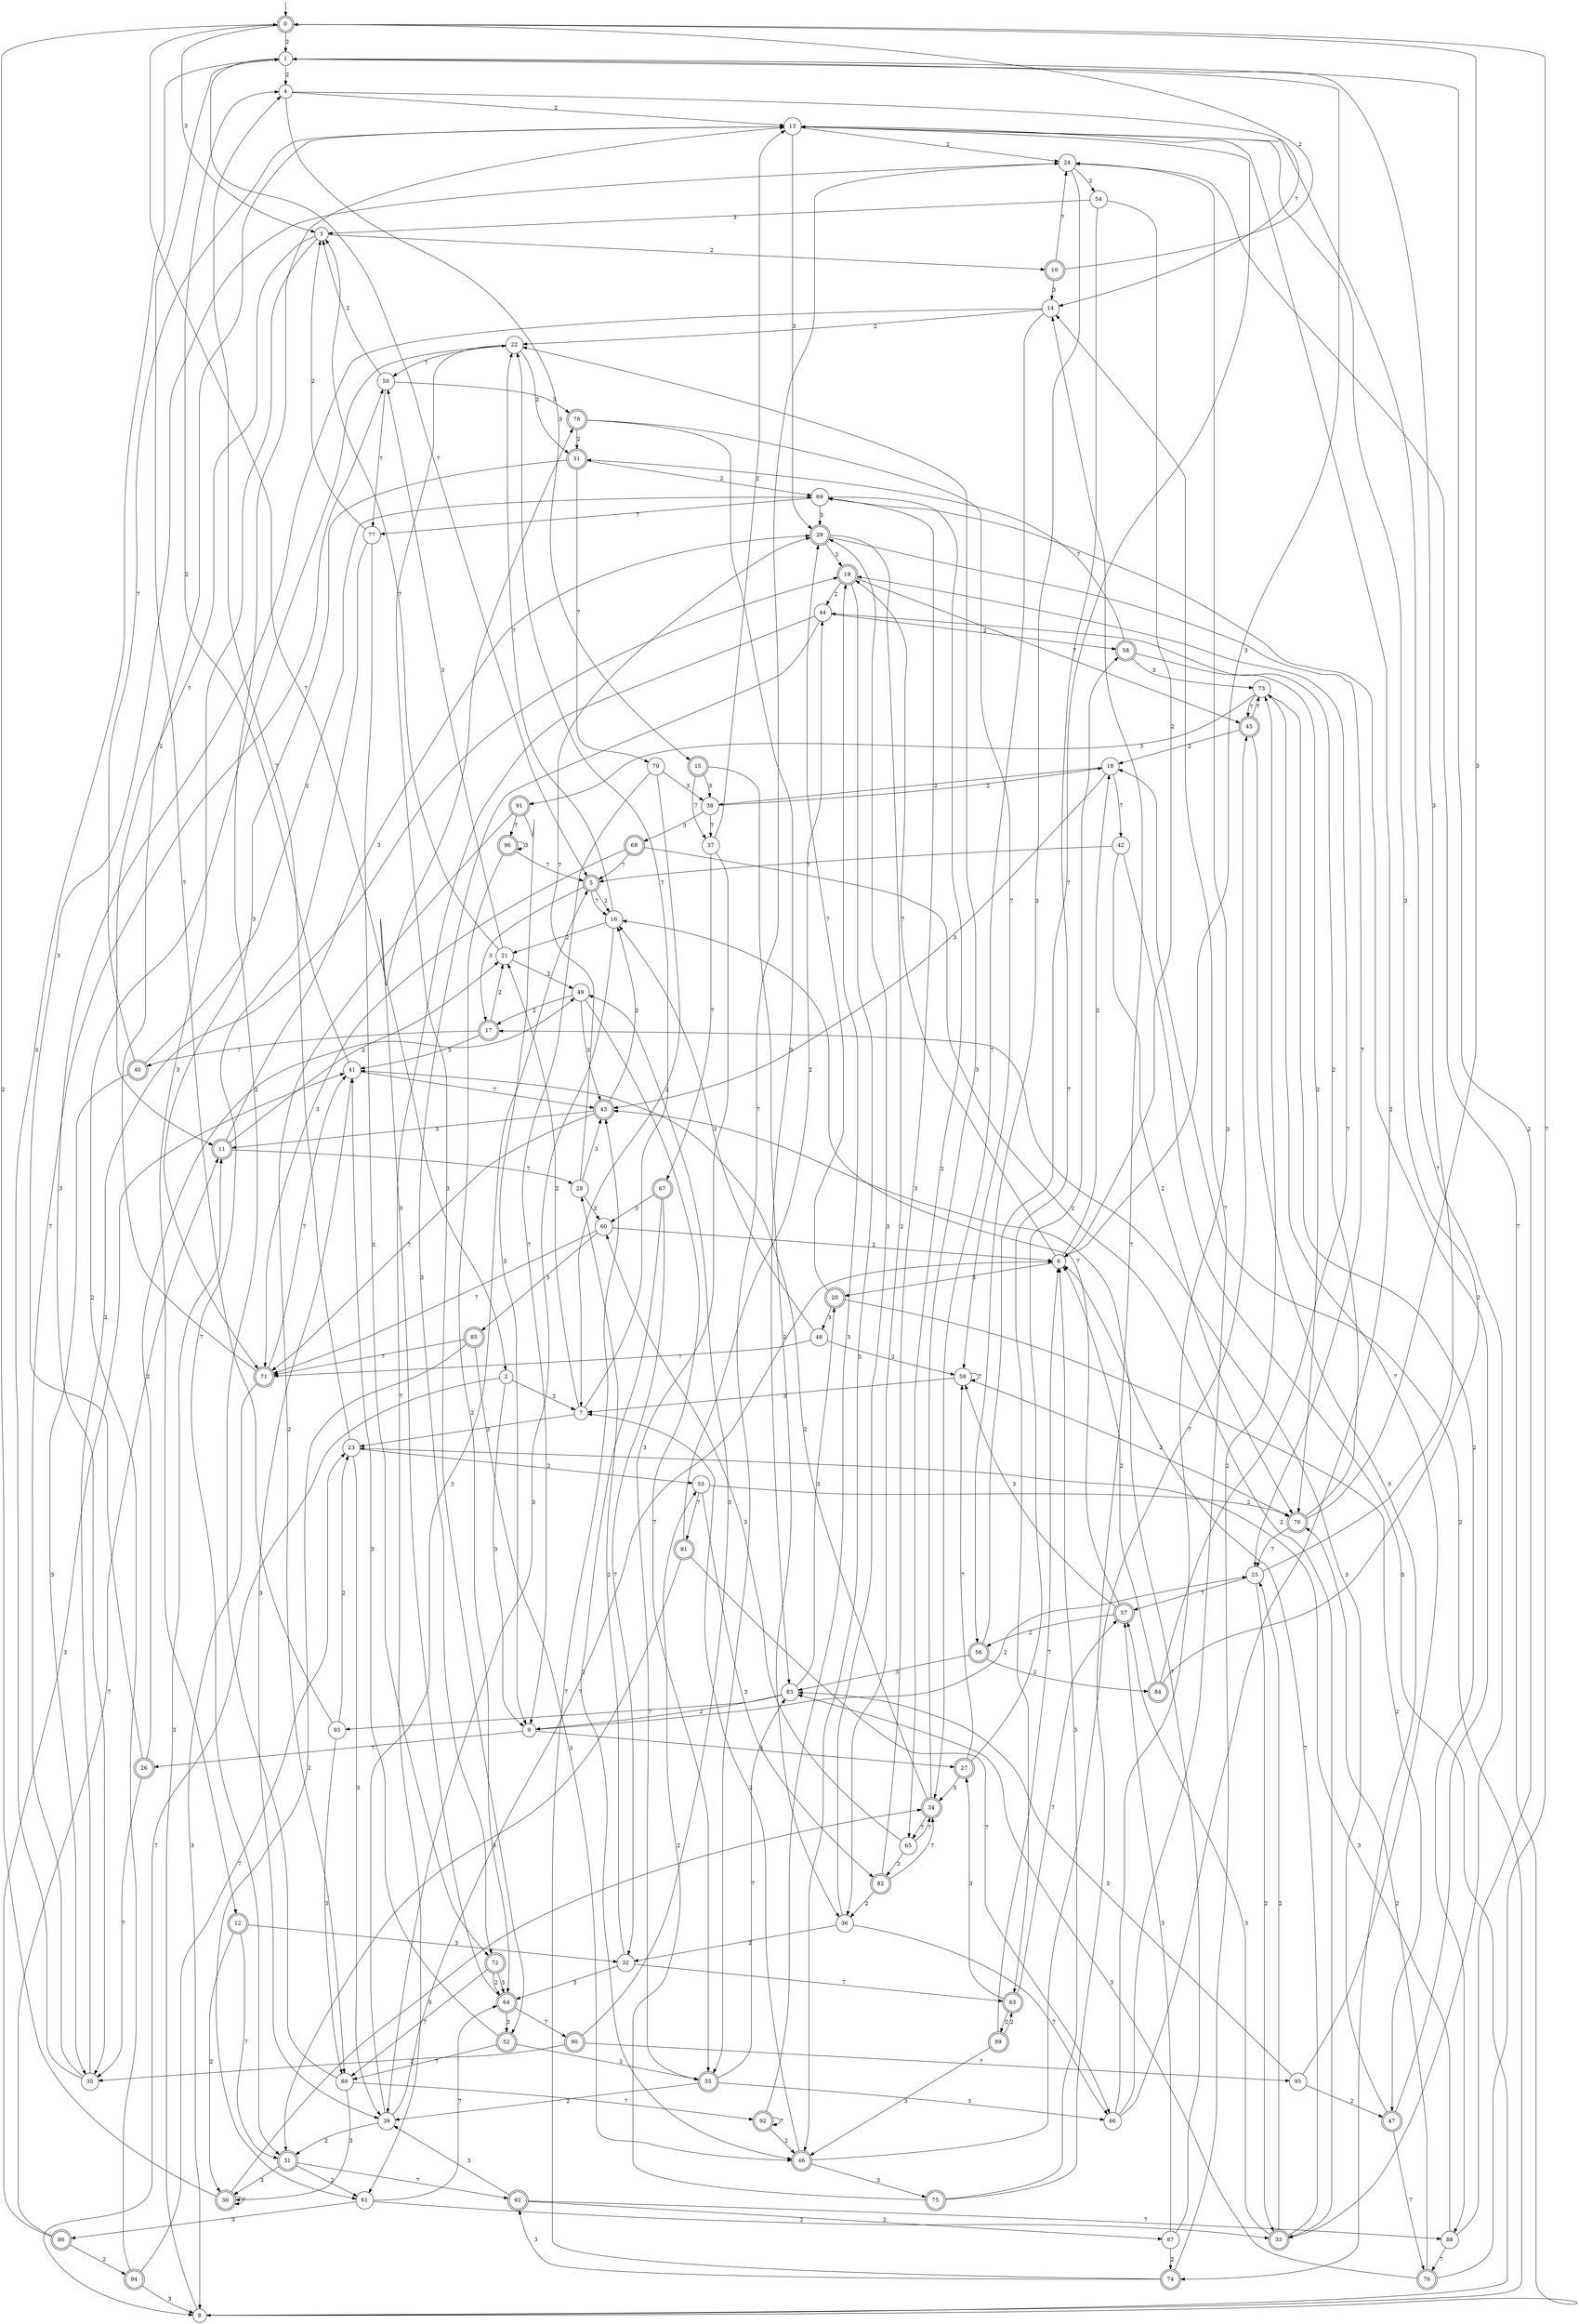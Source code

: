 digraph g {

	s0 [shape="doublecircle" label="0"];
	s1 [shape="circle" label="1"];
	s2 [shape="circle" label="2"];
	s3 [shape="circle" label="3"];
	s4 [shape="circle" label="4"];
	s5 [shape="doublecircle" label="5"];
	s6 [shape="circle" label="6"];
	s7 [shape="circle" label="7"];
	s8 [shape="circle" label="8"];
	s9 [shape="circle" label="9"];
	s10 [shape="doublecircle" label="10"];
	s11 [shape="doublecircle" label="11"];
	s12 [shape="doublecircle" label="12"];
	s13 [shape="circle" label="13"];
	s14 [shape="circle" label="14"];
	s15 [shape="doublecircle" label="15"];
	s16 [shape="circle" label="16"];
	s17 [shape="doublecircle" label="17"];
	s18 [shape="circle" label="18"];
	s19 [shape="doublecircle" label="19"];
	s20 [shape="doublecircle" label="20"];
	s21 [shape="circle" label="21"];
	s22 [shape="circle" label="22"];
	s23 [shape="circle" label="23"];
	s24 [shape="circle" label="24"];
	s25 [shape="circle" label="25"];
	s26 [shape="doublecircle" label="26"];
	s27 [shape="doublecircle" label="27"];
	s28 [shape="circle" label="28"];
	s29 [shape="doublecircle" label="29"];
	s30 [shape="doublecircle" label="30"];
	s31 [shape="doublecircle" label="31"];
	s32 [shape="circle" label="32"];
	s33 [shape="doublecircle" label="33"];
	s34 [shape="doublecircle" label="34"];
	s35 [shape="circle" label="35"];
	s36 [shape="circle" label="36"];
	s37 [shape="circle" label="37"];
	s38 [shape="circle" label="38"];
	s39 [shape="circle" label="39"];
	s40 [shape="doublecircle" label="40"];
	s41 [shape="circle" label="41"];
	s42 [shape="circle" label="42"];
	s43 [shape="doublecircle" label="43"];
	s44 [shape="circle" label="44"];
	s45 [shape="doublecircle" label="45"];
	s46 [shape="doublecircle" label="46"];
	s47 [shape="doublecircle" label="47"];
	s48 [shape="circle" label="48"];
	s49 [shape="circle" label="49"];
	s50 [shape="circle" label="50"];
	s51 [shape="doublecircle" label="51"];
	s52 [shape="doublecircle" label="52"];
	s53 [shape="circle" label="53"];
	s54 [shape="circle" label="54"];
	s55 [shape="doublecircle" label="55"];
	s56 [shape="doublecircle" label="56"];
	s57 [shape="doublecircle" label="57"];
	s58 [shape="doublecircle" label="58"];
	s59 [shape="circle" label="59"];
	s60 [shape="circle" label="60"];
	s61 [shape="circle" label="61"];
	s62 [shape="doublecircle" label="62"];
	s63 [shape="doublecircle" label="63"];
	s64 [shape="doublecircle" label="64"];
	s65 [shape="circle" label="65"];
	s66 [shape="circle" label="66"];
	s67 [shape="doublecircle" label="67"];
	s68 [shape="doublecircle" label="68"];
	s69 [shape="circle" label="69"];
	s70 [shape="doublecircle" label="70"];
	s71 [shape="doublecircle" label="71"];
	s72 [shape="doublecircle" label="72"];
	s73 [shape="circle" label="73"];
	s74 [shape="doublecircle" label="74"];
	s75 [shape="doublecircle" label="75"];
	s76 [shape="doublecircle" label="76"];
	s77 [shape="circle" label="77"];
	s78 [shape="doublecircle" label="78"];
	s79 [shape="circle" label="79"];
	s80 [shape="circle" label="80"];
	s81 [shape="doublecircle" label="81"];
	s82 [shape="doublecircle" label="82"];
	s83 [shape="circle" label="83"];
	s84 [shape="doublecircle" label="84"];
	s85 [shape="doublecircle" label="85"];
	s86 [shape="doublecircle" label="86"];
	s87 [shape="circle" label="87"];
	s88 [shape="circle" label="88"];
	s89 [shape="doublecircle" label="89"];
	s90 [shape="doublecircle" label="90"];
	s91 [shape="doublecircle" label="91"];
	s92 [shape="doublecircle" label="92"];
	s93 [shape="circle" label="93"];
	s94 [shape="doublecircle" label="94"];
	s95 [shape="circle" label="95"];
	s96 [shape="doublecircle" label="96"];
	s0 -> s1 [label="2"];
	s0 -> s2 [label="7"];
	s0 -> s3 [label="3"];
	s1 -> s4 [label="2"];
	s1 -> s5 [label="7"];
	s1 -> s6 [label="3"];
	s2 -> s7 [label="2"];
	s2 -> s8 [label="7"];
	s2 -> s9 [label="3"];
	s3 -> s10 [label="2"];
	s3 -> s11 [label="7"];
	s3 -> s12 [label="3"];
	s4 -> s13 [label="2"];
	s4 -> s14 [label="7"];
	s4 -> s15 [label="3"];
	s5 -> s16 [label="2"];
	s5 -> s16 [label="7"];
	s5 -> s17 [label="3"];
	s6 -> s18 [label="2"];
	s6 -> s19 [label="7"];
	s6 -> s20 [label="3"];
	s7 -> s21 [label="2"];
	s7 -> s22 [label="7"];
	s7 -> s23 [label="3"];
	s8 -> s18 [label="2"];
	s8 -> s24 [label="7"];
	s8 -> s11 [label="3"];
	s9 -> s25 [label="2"];
	s9 -> s26 [label="7"];
	s9 -> s27 [label="3"];
	s10 -> s0 [label="2"];
	s10 -> s24 [label="7"];
	s10 -> s14 [label="3"];
	s11 -> s21 [label="2"];
	s11 -> s28 [label="7"];
	s11 -> s29 [label="3"];
	s12 -> s30 [label="2"];
	s12 -> s31 [label="7"];
	s12 -> s32 [label="3"];
	s13 -> s24 [label="2"];
	s13 -> s33 [label="7"];
	s13 -> s29 [label="3"];
	s14 -> s22 [label="2"];
	s14 -> s34 [label="7"];
	s14 -> s35 [label="3"];
	s15 -> s36 [label="2"];
	s15 -> s37 [label="7"];
	s15 -> s38 [label="3"];
	s16 -> s21 [label="2"];
	s16 -> s22 [label="7"];
	s16 -> s39 [label="3"];
	s17 -> s21 [label="2"];
	s17 -> s40 [label="7"];
	s17 -> s41 [label="3"];
	s18 -> s38 [label="2"];
	s18 -> s42 [label="7"];
	s18 -> s43 [label="3"];
	s19 -> s44 [label="2"];
	s19 -> s45 [label="7"];
	s19 -> s46 [label="3"];
	s20 -> s47 [label="2"];
	s20 -> s29 [label="7"];
	s20 -> s48 [label="3"];
	s21 -> s49 [label="2"];
	s21 -> s3 [label="7"];
	s21 -> s50 [label="3"];
	s22 -> s51 [label="2"];
	s22 -> s50 [label="7"];
	s22 -> s52 [label="3"];
	s23 -> s53 [label="2"];
	s23 -> s4 [label="7"];
	s23 -> s39 [label="3"];
	s24 -> s54 [label="2"];
	s24 -> s55 [label="7"];
	s24 -> s56 [label="3"];
	s25 -> s33 [label="2"];
	s25 -> s57 [label="7"];
	s25 -> s1 [label="3"];
	s26 -> s49 [label="2"];
	s26 -> s35 [label="7"];
	s26 -> s24 [label="3"];
	s27 -> s58 [label="2"];
	s27 -> s59 [label="7"];
	s27 -> s34 [label="3"];
	s28 -> s60 [label="2"];
	s28 -> s29 [label="7"];
	s28 -> s43 [label="3"];
	s29 -> s36 [label="2"];
	s29 -> s25 [label="7"];
	s29 -> s19 [label="3"];
	s30 -> s0 [label="2"];
	s30 -> s30 [label="7"];
	s30 -> s34 [label="3"];
	s31 -> s61 [label="2"];
	s31 -> s62 [label="7"];
	s31 -> s30 [label="3"];
	s32 -> s28 [label="2"];
	s32 -> s63 [label="7"];
	s32 -> s64 [label="3"];
	s33 -> s25 [label="2"];
	s33 -> s6 [label="7"];
	s33 -> s57 [label="3"];
	s34 -> s41 [label="2"];
	s34 -> s65 [label="7"];
	s34 -> s22 [label="3"];
	s35 -> s19 [label="2"];
	s35 -> s50 [label="7"];
	s35 -> s1 [label="3"];
	s36 -> s32 [label="2"];
	s36 -> s66 [label="7"];
	s36 -> s29 [label="3"];
	s37 -> s13 [label="2"];
	s37 -> s67 [label="7"];
	s37 -> s55 [label="3"];
	s38 -> s18 [label="2"];
	s38 -> s37 [label="7"];
	s38 -> s68 [label="3"];
	s39 -> s31 [label="2"];
	s39 -> s6 [label="7"];
	s39 -> s5 [label="3"];
	s40 -> s69 [label="2"];
	s40 -> s13 [label="7"];
	s40 -> s35 [label="3"];
	s41 -> s4 [label="2"];
	s41 -> s43 [label="7"];
	s41 -> s39 [label="3"];
	s42 -> s70 [label="2"];
	s42 -> s5 [label="7"];
	s42 -> s8 [label="3"];
	s43 -> s16 [label="2"];
	s43 -> s71 [label="7"];
	s43 -> s11 [label="3"];
	s44 -> s58 [label="2"];
	s44 -> s61 [label="7"];
	s44 -> s72 [label="3"];
	s45 -> s18 [label="2"];
	s45 -> s73 [label="7"];
	s45 -> s74 [label="3"];
	s46 -> s7 [label="2"];
	s46 -> s45 [label="7"];
	s46 -> s75 [label="3"];
	s47 -> s69 [label="2"];
	s47 -> s76 [label="7"];
	s47 -> s17 [label="3"];
	s48 -> s59 [label="2"];
	s48 -> s71 [label="7"];
	s48 -> s16 [label="3"];
	s49 -> s17 [label="2"];
	s49 -> s55 [label="7"];
	s49 -> s43 [label="3"];
	s50 -> s3 [label="2"];
	s50 -> s77 [label="7"];
	s50 -> s78 [label="3"];
	s51 -> s69 [label="2"];
	s51 -> s79 [label="7"];
	s51 -> s71 [label="3"];
	s52 -> s55 [label="2"];
	s52 -> s80 [label="7"];
	s52 -> s41 [label="3"];
	s53 -> s70 [label="2"];
	s53 -> s81 [label="7"];
	s53 -> s82 [label="3"];
	s54 -> s6 [label="2"];
	s54 -> s63 [label="7"];
	s54 -> s3 [label="3"];
	s55 -> s39 [label="2"];
	s55 -> s83 [label="7"];
	s55 -> s66 [label="3"];
	s56 -> s84 [label="2"];
	s56 -> s13 [label="7"];
	s56 -> s83 [label="3"];
	s57 -> s56 [label="2"];
	s57 -> s16 [label="7"];
	s57 -> s59 [label="3"];
	s58 -> s70 [label="2"];
	s58 -> s51 [label="7"];
	s58 -> s73 [label="3"];
	s59 -> s70 [label="2"];
	s59 -> s59 [label="7"];
	s59 -> s7 [label="3"];
	s60 -> s6 [label="2"];
	s60 -> s71 [label="7"];
	s60 -> s85 [label="3"];
	s61 -> s33 [label="2"];
	s61 -> s64 [label="7"];
	s61 -> s86 [label="3"];
	s62 -> s87 [label="2"];
	s62 -> s88 [label="7"];
	s62 -> s39 [label="3"];
	s63 -> s89 [label="2"];
	s63 -> s57 [label="7"];
	s63 -> s27 [label="3"];
	s64 -> s52 [label="2"];
	s64 -> s90 [label="7"];
	s64 -> s78 [label="3"];
	s65 -> s82 [label="2"];
	s65 -> s34 [label="7"];
	s65 -> s60 [label="3"];
	s66 -> s13 [label="2"];
	s66 -> s14 [label="7"];
	s66 -> s24 [label="3"];
	s67 -> s46 [label="2"];
	s67 -> s32 [label="7"];
	s67 -> s60 [label="3"];
	s68 -> s33 [label="2"];
	s68 -> s5 [label="7"];
	s68 -> s71 [label="3"];
	s69 -> s65 [label="2"];
	s69 -> s77 [label="7"];
	s69 -> s29 [label="3"];
	s70 -> s44 [label="2"];
	s70 -> s25 [label="7"];
	s70 -> s0 [label="3"];
	s71 -> s13 [label="2"];
	s71 -> s41 [label="7"];
	s71 -> s8 [label="3"];
	s72 -> s64 [label="2"];
	s72 -> s80 [label="7"];
	s72 -> s64 [label="3"];
	s73 -> s88 [label="2"];
	s73 -> s45 [label="7"];
	s73 -> s91 [label="3"];
	s74 -> s73 [label="2"];
	s74 -> s43 [label="7"];
	s74 -> s62 [label="3"];
	s75 -> s53 [label="2"];
	s75 -> s14 [label="7"];
	s75 -> s6 [label="3"];
	s76 -> s70 [label="2"];
	s76 -> s0 [label="7"];
	s76 -> s83 [label="3"];
	s77 -> s3 [label="2"];
	s77 -> s31 [label="7"];
	s77 -> s72 [label="3"];
	s78 -> s51 [label="2"];
	s78 -> s59 [label="7"];
	s78 -> s83 [label="3"];
	s79 -> s7 [label="2"];
	s79 -> s9 [label="7"];
	s79 -> s38 [label="3"];
	s80 -> s13 [label="2"];
	s80 -> s92 [label="7"];
	s80 -> s30 [label="3"];
	s81 -> s44 [label="2"];
	s81 -> s66 [label="7"];
	s81 -> s31 [label="3"];
	s82 -> s36 [label="2"];
	s82 -> s34 [label="7"];
	s82 -> s69 [label="3"];
	s83 -> s9 [label="2"];
	s83 -> s93 [label="7"];
	s83 -> s20 [label="3"];
	s84 -> s6 [label="2"];
	s84 -> s19 [label="7"];
	s84 -> s13 [label="3"];
	s85 -> s61 [label="2"];
	s85 -> s71 [label="7"];
	s85 -> s46 [label="3"];
	s86 -> s94 [label="2"];
	s86 -> s11 [label="7"];
	s86 -> s41 [label="3"];
	s87 -> s74 [label="2"];
	s87 -> s43 [label="7"];
	s87 -> s57 [label="3"];
	s88 -> s1 [label="2"];
	s88 -> s76 [label="7"];
	s88 -> s23 [label="3"];
	s89 -> s63 [label="2"];
	s89 -> s6 [label="7"];
	s89 -> s46 [label="3"];
	s90 -> s35 [label="2"];
	s90 -> s95 [label="7"];
	s90 -> s49 [label="3"];
	s91 -> s80 [label="2"];
	s91 -> s96 [label="7"];
	s91 -> s9 [label="3"];
	s92 -> s46 [label="2"];
	s92 -> s92 [label="7"];
	s92 -> s19 [label="3"];
	s93 -> s23 [label="2"];
	s93 -> s1 [label="7"];
	s93 -> s80 [label="3"];
	s94 -> s22 [label="2"];
	s94 -> s23 [label="7"];
	s94 -> s8 [label="3"];
	s95 -> s47 [label="2"];
	s95 -> s73 [label="7"];
	s95 -> s83 [label="3"];
	s96 -> s64 [label="2"];
	s96 -> s5 [label="7"];
	s96 -> s96 [label="3"];

__start0 [label="" shape="none" width="0" height="0"];
__start0 -> s0;

}
